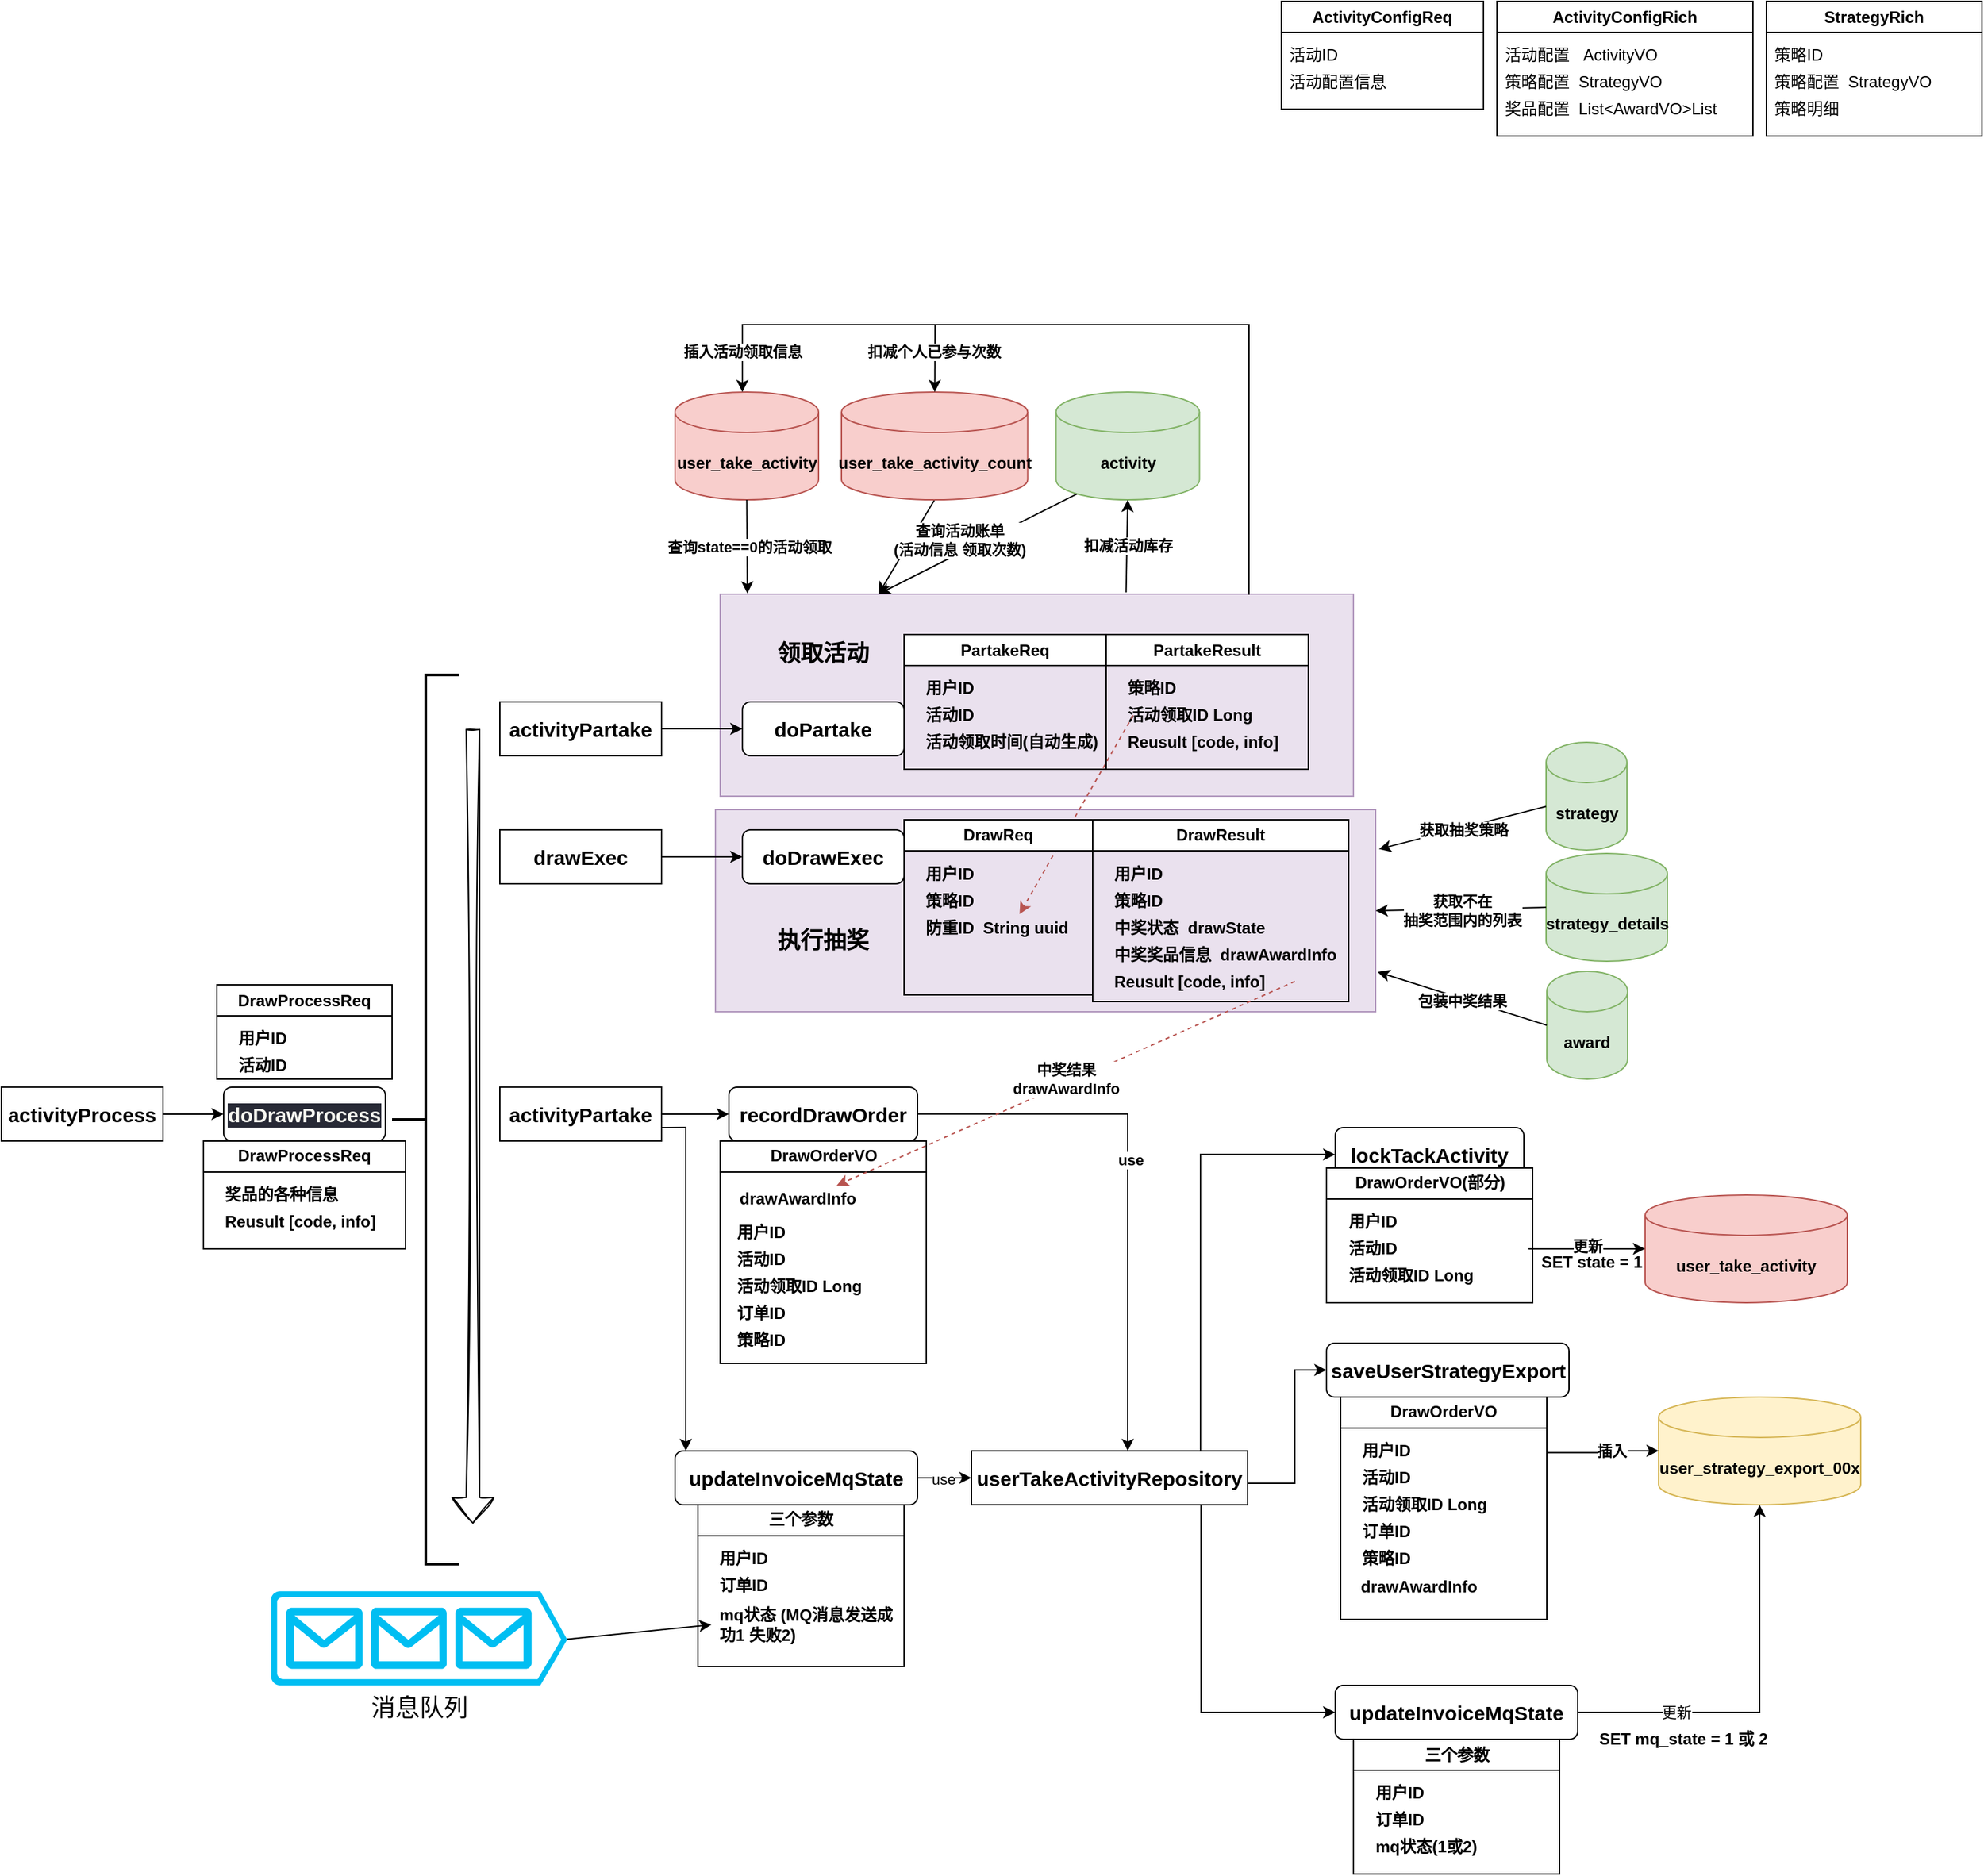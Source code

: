 <mxfile version="21.6.5" type="github">
  <diagram name="第 1 页" id="K2aoj24qo6fCBiK2xhCu">
    <mxGraphModel dx="1986" dy="1848" grid="1" gridSize="10" guides="1" tooltips="1" connect="1" arrows="1" fold="1" page="1" pageScale="1" pageWidth="827" pageHeight="1169" math="0" shadow="0">
      <root>
        <mxCell id="0" />
        <mxCell id="1" parent="0" />
        <mxCell id="bhpVkIt2kxP38X_LNIEm-8" value="" style="rounded=0;whiteSpace=wrap;html=1;opacity=70;fillColor=#e1d5e7;strokeColor=#9673a6;fontStyle=1" parent="1" vertex="1">
          <mxGeometry x="210" y="230" width="490" height="150" as="geometry" />
        </mxCell>
        <mxCell id="bhpVkIt2kxP38X_LNIEm-3" value="" style="rounded=0;whiteSpace=wrap;html=1;opacity=70;fillColor=#e1d5e7;strokeColor=#9673a6;fontStyle=1" parent="1" vertex="1">
          <mxGeometry x="213.5" y="70" width="470" height="150" as="geometry" />
        </mxCell>
        <mxCell id="P5Fd3_mxE8bLp7_tiNSp-10" value="" style="edgeStyle=orthogonalEdgeStyle;rounded=0;orthogonalLoop=1;jettySize=auto;html=1;fontStyle=1" parent="1" source="P5Fd3_mxE8bLp7_tiNSp-1" target="P5Fd3_mxE8bLp7_tiNSp-9" edge="1">
          <mxGeometry relative="1" as="geometry" />
        </mxCell>
        <mxCell id="P5Fd3_mxE8bLp7_tiNSp-1" value="&lt;font style=&quot;font-size: 15px;&quot;&gt;activityPartake&lt;/font&gt;" style="rounded=0;whiteSpace=wrap;html=1;fontStyle=1" parent="1" vertex="1">
          <mxGeometry x="50" y="150" width="120" height="40" as="geometry" />
        </mxCell>
        <mxCell id="P5Fd3_mxE8bLp7_tiNSp-9" value="&lt;font style=&quot;font-size: 15px;&quot;&gt;doPartake&lt;/font&gt;" style="rounded=1;whiteSpace=wrap;html=1;glass=0;shadow=0;fontStyle=1" parent="1" vertex="1">
          <mxGeometry x="230" y="150" width="120" height="40" as="geometry" />
        </mxCell>
        <mxCell id="P5Fd3_mxE8bLp7_tiNSp-16" value="&lt;div data-darkreader-inline-color=&quot;&quot; data-darkreader-inline-bgcolor=&quot;&quot; style=&quot;background-color: rgb(40, 42, 54); color: rgb(248, 248, 242); --darkreader-inline-bgcolor: #20222b; --darkreader-inline-color: #e8e8d5;&quot;&gt;&lt;font style=&quot;font-size: 15px;&quot;&gt;doDrawProcess&lt;/font&gt;&lt;/div&gt;" style="rounded=1;whiteSpace=wrap;html=1;glass=0;shadow=0;fontStyle=1" parent="1" vertex="1">
          <mxGeometry x="-155" y="435.94" width="120" height="40" as="geometry" />
        </mxCell>
        <mxCell id="P5Fd3_mxE8bLp7_tiNSp-20" value="" style="strokeWidth=2;html=1;shape=mxgraph.flowchart.annotation_2;align=left;labelPosition=right;pointerEvents=1;fontStyle=1" parent="1" vertex="1">
          <mxGeometry x="-30" y="130" width="50" height="660" as="geometry" />
        </mxCell>
        <mxCell id="P5Fd3_mxE8bLp7_tiNSp-42" value="PartakeReq" style="swimlane;whiteSpace=wrap;html=1;fontStyle=1" parent="1" vertex="1">
          <mxGeometry x="350" y="100" width="150" height="100" as="geometry" />
        </mxCell>
        <mxCell id="P5Fd3_mxE8bLp7_tiNSp-43" value="用户ID" style="text;strokeColor=none;fillColor=none;align=left;verticalAlign=middle;spacingLeft=4;spacingRight=4;overflow=hidden;points=[[0,0.5],[1,0.5]];portConstraint=eastwest;rotatable=0;whiteSpace=wrap;html=1;fontStyle=1" parent="P5Fd3_mxE8bLp7_tiNSp-42" vertex="1">
          <mxGeometry x="10" y="30" width="100" height="20" as="geometry" />
        </mxCell>
        <mxCell id="P5Fd3_mxE8bLp7_tiNSp-44" value="活动ID" style="text;strokeColor=none;fillColor=none;align=left;verticalAlign=middle;spacingLeft=4;spacingRight=4;overflow=hidden;points=[[0,0.5],[1,0.5]];portConstraint=eastwest;rotatable=0;whiteSpace=wrap;html=1;fontStyle=1" parent="P5Fd3_mxE8bLp7_tiNSp-42" vertex="1">
          <mxGeometry x="10" y="50" width="140" height="20" as="geometry" />
        </mxCell>
        <mxCell id="P5Fd3_mxE8bLp7_tiNSp-56" value="活动领取时间(自动生成)" style="text;strokeColor=none;fillColor=none;align=left;verticalAlign=middle;spacingLeft=4;spacingRight=4;overflow=hidden;points=[[0,0.5],[1,0.5]];portConstraint=eastwest;rotatable=0;whiteSpace=wrap;html=1;fontStyle=1" parent="P5Fd3_mxE8bLp7_tiNSp-42" vertex="1">
          <mxGeometry x="10" y="70" width="140" height="20" as="geometry" />
        </mxCell>
        <mxCell id="P5Fd3_mxE8bLp7_tiNSp-45" value="DrawProcessReq" style="swimlane;whiteSpace=wrap;html=1;fontStyle=1" parent="1" vertex="1">
          <mxGeometry x="-160" y="360" width="130" height="70" as="geometry" />
        </mxCell>
        <mxCell id="P5Fd3_mxE8bLp7_tiNSp-46" value="用户ID" style="text;strokeColor=none;fillColor=none;align=left;verticalAlign=middle;spacingLeft=4;spacingRight=4;overflow=hidden;points=[[0,0.5],[1,0.5]];portConstraint=eastwest;rotatable=0;whiteSpace=wrap;html=1;fontStyle=1" parent="P5Fd3_mxE8bLp7_tiNSp-45" vertex="1">
          <mxGeometry x="10" y="30" width="100" height="20" as="geometry" />
        </mxCell>
        <mxCell id="P5Fd3_mxE8bLp7_tiNSp-47" value="活动ID" style="text;strokeColor=none;fillColor=none;align=left;verticalAlign=middle;spacingLeft=4;spacingRight=4;overflow=hidden;points=[[0,0.5],[1,0.5]];portConstraint=eastwest;rotatable=0;whiteSpace=wrap;html=1;fontStyle=1" parent="P5Fd3_mxE8bLp7_tiNSp-45" vertex="1">
          <mxGeometry x="10" y="50" width="140" height="20" as="geometry" />
        </mxCell>
        <mxCell id="P5Fd3_mxE8bLp7_tiNSp-58" value="" style="edgeStyle=orthogonalEdgeStyle;rounded=0;orthogonalLoop=1;jettySize=auto;html=1;fontStyle=1" parent="1" source="P5Fd3_mxE8bLp7_tiNSp-48" target="P5Fd3_mxE8bLp7_tiNSp-57" edge="1">
          <mxGeometry relative="1" as="geometry" />
        </mxCell>
        <mxCell id="P5Fd3_mxE8bLp7_tiNSp-48" value="&lt;font style=&quot;font-size: 15px;&quot;&gt;drawExec&lt;/font&gt;" style="rounded=0;whiteSpace=wrap;html=1;fontStyle=1" parent="1" vertex="1">
          <mxGeometry x="50" y="245" width="120" height="40" as="geometry" />
        </mxCell>
        <mxCell id="P5Fd3_mxE8bLp7_tiNSp-49" value="DrawProcessReq" style="swimlane;whiteSpace=wrap;html=1;fontStyle=1" parent="1" vertex="1">
          <mxGeometry x="-170" y="475.94" width="150" height="80" as="geometry" />
        </mxCell>
        <mxCell id="P5Fd3_mxE8bLp7_tiNSp-50" value="奖品的各种信息" style="text;strokeColor=none;fillColor=none;align=left;verticalAlign=middle;spacingLeft=4;spacingRight=4;overflow=hidden;points=[[0,0.5],[1,0.5]];portConstraint=eastwest;rotatable=0;whiteSpace=wrap;html=1;fontStyle=1" parent="P5Fd3_mxE8bLp7_tiNSp-49" vertex="1">
          <mxGeometry x="10" y="30" width="100" height="20" as="geometry" />
        </mxCell>
        <mxCell id="P5Fd3_mxE8bLp7_tiNSp-85" value="Reusult [code, info]" style="text;strokeColor=none;fillColor=none;align=left;verticalAlign=middle;spacingLeft=4;spacingRight=4;overflow=hidden;points=[[0,0.5],[1,0.5]];portConstraint=eastwest;rotatable=0;whiteSpace=wrap;html=1;fontStyle=1" parent="P5Fd3_mxE8bLp7_tiNSp-49" vertex="1">
          <mxGeometry x="10" y="50" width="140" height="20" as="geometry" />
        </mxCell>
        <mxCell id="P5Fd3_mxE8bLp7_tiNSp-53" value="ActivityConfigReq" style="swimlane;whiteSpace=wrap;html=1;" parent="1" vertex="1">
          <mxGeometry x="630" y="-370" width="150" height="80" as="geometry" />
        </mxCell>
        <mxCell id="P5Fd3_mxE8bLp7_tiNSp-54" value="活动配置信息" style="text;strokeColor=none;fillColor=none;align=left;verticalAlign=middle;spacingLeft=4;spacingRight=4;overflow=hidden;points=[[0,0.5],[1,0.5]];portConstraint=eastwest;rotatable=0;whiteSpace=wrap;html=1;" parent="P5Fd3_mxE8bLp7_tiNSp-53" vertex="1">
          <mxGeometry y="50" width="100" height="20" as="geometry" />
        </mxCell>
        <mxCell id="P5Fd3_mxE8bLp7_tiNSp-55" value="活动ID" style="text;strokeColor=none;fillColor=none;align=left;verticalAlign=middle;spacingLeft=4;spacingRight=4;overflow=hidden;points=[[0,0.5],[1,0.5]];portConstraint=eastwest;rotatable=0;whiteSpace=wrap;html=1;" parent="P5Fd3_mxE8bLp7_tiNSp-53" vertex="1">
          <mxGeometry y="30" width="140" height="20" as="geometry" />
        </mxCell>
        <mxCell id="P5Fd3_mxE8bLp7_tiNSp-63" value="PartakeResult" style="swimlane;whiteSpace=wrap;html=1;fontStyle=1" parent="1" vertex="1">
          <mxGeometry x="500" y="100" width="150" height="100" as="geometry" />
        </mxCell>
        <mxCell id="P5Fd3_mxE8bLp7_tiNSp-64" value="策略ID" style="text;strokeColor=none;fillColor=none;align=left;verticalAlign=middle;spacingLeft=4;spacingRight=4;overflow=hidden;points=[[0,0.5],[1,0.5]];portConstraint=eastwest;rotatable=0;whiteSpace=wrap;html=1;fontStyle=1" parent="P5Fd3_mxE8bLp7_tiNSp-63" vertex="1">
          <mxGeometry x="10" y="30" width="100" height="20" as="geometry" />
        </mxCell>
        <mxCell id="P5Fd3_mxE8bLp7_tiNSp-65" value="活动领取ID Long takeId" style="text;strokeColor=none;fillColor=none;align=left;verticalAlign=middle;spacingLeft=4;spacingRight=4;overflow=hidden;points=[[0,0.5],[1,0.5]];portConstraint=eastwest;rotatable=0;whiteSpace=wrap;html=1;fontStyle=1" parent="P5Fd3_mxE8bLp7_tiNSp-63" vertex="1">
          <mxGeometry x="10" y="50" width="140" height="20" as="geometry" />
        </mxCell>
        <mxCell id="P5Fd3_mxE8bLp7_tiNSp-66" value="Reusult [code, info]" style="text;strokeColor=none;fillColor=none;align=left;verticalAlign=middle;spacingLeft=4;spacingRight=4;overflow=hidden;points=[[0,0.5],[1,0.5]];portConstraint=eastwest;rotatable=0;whiteSpace=wrap;html=1;fontStyle=1" parent="P5Fd3_mxE8bLp7_tiNSp-63" vertex="1">
          <mxGeometry x="10" y="70" width="140" height="20" as="geometry" />
        </mxCell>
        <mxCell id="P5Fd3_mxE8bLp7_tiNSp-83" value="" style="endArrow=classic;html=1;rounded=0;dashed=1;fillColor=#f8cecc;strokeColor=#b85450;fontStyle=1" parent="P5Fd3_mxE8bLp7_tiNSp-63" target="P5Fd3_mxE8bLp7_tiNSp-62" edge="1">
          <mxGeometry width="50" height="50" relative="1" as="geometry">
            <mxPoint x="20" y="60" as="sourcePoint" />
            <mxPoint x="-30" y="110" as="targetPoint" />
          </mxGeometry>
        </mxCell>
        <mxCell id="P5Fd3_mxE8bLp7_tiNSp-67" value="ActivityConfigRich" style="swimlane;whiteSpace=wrap;html=1;" parent="1" vertex="1">
          <mxGeometry x="790" y="-370" width="190" height="100" as="geometry" />
        </mxCell>
        <mxCell id="P5Fd3_mxE8bLp7_tiNSp-68" value="策略配置&amp;nbsp;&amp;nbsp;StrategyVO" style="text;strokeColor=none;fillColor=none;align=left;verticalAlign=middle;spacingLeft=4;spacingRight=4;overflow=hidden;points=[[0,0.5],[1,0.5]];portConstraint=eastwest;rotatable=0;whiteSpace=wrap;html=1;" parent="P5Fd3_mxE8bLp7_tiNSp-67" vertex="1">
          <mxGeometry y="50" width="160" height="20" as="geometry" />
        </mxCell>
        <mxCell id="P5Fd3_mxE8bLp7_tiNSp-69" value="活动配置&amp;nbsp; &amp;nbsp;ActivityVO" style="text;strokeColor=none;fillColor=none;align=left;verticalAlign=middle;spacingLeft=4;spacingRight=4;overflow=hidden;points=[[0,0.5],[1,0.5]];portConstraint=eastwest;rotatable=0;whiteSpace=wrap;html=1;" parent="P5Fd3_mxE8bLp7_tiNSp-67" vertex="1">
          <mxGeometry y="30" width="150" height="20" as="geometry" />
        </mxCell>
        <mxCell id="P5Fd3_mxE8bLp7_tiNSp-70" value="奖品配置&amp;nbsp;&amp;nbsp;List&amp;lt;AwardVO&amp;gt;List" style="text;strokeColor=none;fillColor=none;align=left;verticalAlign=middle;spacingLeft=4;spacingRight=4;overflow=hidden;points=[[0,0.5],[1,0.5]];portConstraint=eastwest;rotatable=0;whiteSpace=wrap;html=1;" parent="P5Fd3_mxE8bLp7_tiNSp-67" vertex="1">
          <mxGeometry y="70" width="190" height="20" as="geometry" />
        </mxCell>
        <mxCell id="P5Fd3_mxE8bLp7_tiNSp-78" value="StrategyRich" style="swimlane;whiteSpace=wrap;html=1;" parent="1" vertex="1">
          <mxGeometry x="990" y="-370" width="160" height="100" as="geometry" />
        </mxCell>
        <mxCell id="P5Fd3_mxE8bLp7_tiNSp-80" value="策略ID" style="text;strokeColor=none;fillColor=none;align=left;verticalAlign=middle;spacingLeft=4;spacingRight=4;overflow=hidden;points=[[0,0.5],[1,0.5]];portConstraint=eastwest;rotatable=0;whiteSpace=wrap;html=1;" parent="P5Fd3_mxE8bLp7_tiNSp-78" vertex="1">
          <mxGeometry y="30" width="140" height="20" as="geometry" />
        </mxCell>
        <mxCell id="P5Fd3_mxE8bLp7_tiNSp-81" value="策略配置&amp;nbsp;&amp;nbsp;StrategyVO" style="text;strokeColor=none;fillColor=none;align=left;verticalAlign=middle;spacingLeft=4;spacingRight=4;overflow=hidden;points=[[0,0.5],[1,0.5]];portConstraint=eastwest;rotatable=0;whiteSpace=wrap;html=1;" parent="P5Fd3_mxE8bLp7_tiNSp-78" vertex="1">
          <mxGeometry y="50" width="160" height="20" as="geometry" />
        </mxCell>
        <mxCell id="P5Fd3_mxE8bLp7_tiNSp-82" value="策略明细&amp;nbsp;&amp;nbsp;" style="text;strokeColor=none;fillColor=none;align=left;verticalAlign=middle;spacingLeft=4;spacingRight=4;overflow=hidden;points=[[0,0.5],[1,0.5]];portConstraint=eastwest;rotatable=0;whiteSpace=wrap;html=1;" parent="P5Fd3_mxE8bLp7_tiNSp-78" vertex="1">
          <mxGeometry y="70" width="160" height="20" as="geometry" />
        </mxCell>
        <mxCell id="P5Fd3_mxE8bLp7_tiNSp-88" value="" style="edgeStyle=orthogonalEdgeStyle;rounded=0;orthogonalLoop=1;jettySize=auto;html=1;fontStyle=1" parent="1" source="P5Fd3_mxE8bLp7_tiNSp-86" target="P5Fd3_mxE8bLp7_tiNSp-87" edge="1">
          <mxGeometry relative="1" as="geometry" />
        </mxCell>
        <mxCell id="e9Ft5UjVePU7gW4qI2dC-4" value="" style="edgeStyle=orthogonalEdgeStyle;rounded=0;orthogonalLoop=1;jettySize=auto;html=1;exitX=1;exitY=0.75;exitDx=0;exitDy=0;" edge="1" parent="1" source="P5Fd3_mxE8bLp7_tiNSp-86" target="e9Ft5UjVePU7gW4qI2dC-1">
          <mxGeometry relative="1" as="geometry">
            <mxPoint x="160" y="480" as="sourcePoint" />
            <mxPoint x="210" y="650" as="targetPoint" />
            <Array as="points">
              <mxPoint x="188" y="466" />
            </Array>
          </mxGeometry>
        </mxCell>
        <mxCell id="P5Fd3_mxE8bLp7_tiNSp-86" value="&lt;font style=&quot;font-size: 15px;&quot;&gt;activityPartake&lt;/font&gt;" style="rounded=0;whiteSpace=wrap;html=1;fontStyle=1" parent="1" vertex="1">
          <mxGeometry x="50" y="435.94" width="120" height="40" as="geometry" />
        </mxCell>
        <mxCell id="P5Fd3_mxE8bLp7_tiNSp-98" value="" style="edgeStyle=orthogonalEdgeStyle;rounded=0;orthogonalLoop=1;jettySize=auto;html=1;fontStyle=1" parent="1" source="P5Fd3_mxE8bLp7_tiNSp-87" target="P5Fd3_mxE8bLp7_tiNSp-97" edge="1">
          <mxGeometry relative="1" as="geometry">
            <Array as="points">
              <mxPoint x="516" y="456" />
            </Array>
          </mxGeometry>
        </mxCell>
        <mxCell id="P5Fd3_mxE8bLp7_tiNSp-99" value="use" style="edgeLabel;html=1;align=center;verticalAlign=middle;resizable=0;points=[];fontStyle=1" parent="P5Fd3_mxE8bLp7_tiNSp-98" vertex="1" connectable="0">
          <mxGeometry x="-0.067" y="2" relative="1" as="geometry">
            <mxPoint as="offset" />
          </mxGeometry>
        </mxCell>
        <mxCell id="P5Fd3_mxE8bLp7_tiNSp-87" value="&lt;font style=&quot;font-size: 15px;&quot;&gt;recordDrawOrder&lt;/font&gt;" style="rounded=1;whiteSpace=wrap;html=1;glass=0;shadow=0;fontStyle=1" parent="1" vertex="1">
          <mxGeometry x="220" y="435.94" width="140" height="40" as="geometry" />
        </mxCell>
        <mxCell id="P5Fd3_mxE8bLp7_tiNSp-89" value="DrawOrderVO" style="swimlane;whiteSpace=wrap;html=1;fontStyle=1" parent="1" vertex="1">
          <mxGeometry x="213.5" y="475.94" width="153" height="165" as="geometry" />
        </mxCell>
        <mxCell id="P5Fd3_mxE8bLp7_tiNSp-90" value="用户ID" style="text;strokeColor=none;fillColor=none;align=left;verticalAlign=middle;spacingLeft=4;spacingRight=4;overflow=hidden;points=[[0,0.5],[1,0.5]];portConstraint=eastwest;rotatable=0;whiteSpace=wrap;html=1;fontStyle=1" parent="P5Fd3_mxE8bLp7_tiNSp-89" vertex="1">
          <mxGeometry x="6.5" y="58.06" width="100" height="20" as="geometry" />
        </mxCell>
        <mxCell id="P5Fd3_mxE8bLp7_tiNSp-91" value="活动ID" style="text;strokeColor=none;fillColor=none;align=left;verticalAlign=middle;spacingLeft=4;spacingRight=4;overflow=hidden;points=[[0,0.5],[1,0.5]];portConstraint=eastwest;rotatable=0;whiteSpace=wrap;html=1;fontStyle=1" parent="P5Fd3_mxE8bLp7_tiNSp-89" vertex="1">
          <mxGeometry x="6.5" y="78.06" width="140" height="20" as="geometry" />
        </mxCell>
        <mxCell id="P5Fd3_mxE8bLp7_tiNSp-93" value="活动领取ID Long takeId" style="text;strokeColor=none;fillColor=none;align=left;verticalAlign=middle;spacingLeft=4;spacingRight=4;overflow=hidden;points=[[0,0.5],[1,0.5]];portConstraint=eastwest;rotatable=0;whiteSpace=wrap;html=1;fontStyle=1" parent="P5Fd3_mxE8bLp7_tiNSp-89" vertex="1">
          <mxGeometry x="6.5" y="98.06" width="140" height="20" as="geometry" />
        </mxCell>
        <mxCell id="P5Fd3_mxE8bLp7_tiNSp-92" value="订单ID" style="text;strokeColor=none;fillColor=none;align=left;verticalAlign=middle;spacingLeft=4;spacingRight=4;overflow=hidden;points=[[0,0.5],[1,0.5]];portConstraint=eastwest;rotatable=0;whiteSpace=wrap;html=1;fontStyle=1" parent="P5Fd3_mxE8bLp7_tiNSp-89" vertex="1">
          <mxGeometry x="6.5" y="118.06" width="140" height="20" as="geometry" />
        </mxCell>
        <mxCell id="P5Fd3_mxE8bLp7_tiNSp-94" value="策略ID" style="text;strokeColor=none;fillColor=none;align=left;verticalAlign=middle;spacingLeft=4;spacingRight=4;overflow=hidden;points=[[0,0.5],[1,0.5]];portConstraint=eastwest;rotatable=0;whiteSpace=wrap;html=1;fontStyle=1" parent="P5Fd3_mxE8bLp7_tiNSp-89" vertex="1">
          <mxGeometry x="6.5" y="138.06" width="140" height="20" as="geometry" />
        </mxCell>
        <mxCell id="P5Fd3_mxE8bLp7_tiNSp-96" value="drawAwardInfo" style="text;strokeColor=none;fillColor=none;align=left;verticalAlign=middle;spacingLeft=4;spacingRight=4;overflow=hidden;points=[[0,0.5],[1,0.5]];portConstraint=eastwest;rotatable=0;whiteSpace=wrap;html=1;fontStyle=1" parent="P5Fd3_mxE8bLp7_tiNSp-89" vertex="1">
          <mxGeometry x="8" y="33.06" width="112" height="20" as="geometry" />
        </mxCell>
        <mxCell id="P5Fd3_mxE8bLp7_tiNSp-101" value="" style="edgeStyle=orthogonalEdgeStyle;rounded=0;orthogonalLoop=1;jettySize=auto;html=1;entryX=0;entryY=0.5;entryDx=0;entryDy=0;fontStyle=1" parent="1" source="P5Fd3_mxE8bLp7_tiNSp-97" target="P5Fd3_mxE8bLp7_tiNSp-100" edge="1">
          <mxGeometry relative="1" as="geometry">
            <Array as="points">
              <mxPoint x="570" y="486" />
            </Array>
          </mxGeometry>
        </mxCell>
        <mxCell id="P5Fd3_mxE8bLp7_tiNSp-114" style="edgeStyle=orthogonalEdgeStyle;rounded=0;orthogonalLoop=1;jettySize=auto;html=1;exitX=1;exitY=0.5;exitDx=0;exitDy=0;entryX=0;entryY=0.5;entryDx=0;entryDy=0;fontStyle=1" parent="1" source="P5Fd3_mxE8bLp7_tiNSp-97" target="P5Fd3_mxE8bLp7_tiNSp-109" edge="1">
          <mxGeometry relative="1" as="geometry">
            <Array as="points">
              <mxPoint x="605" y="730" />
              <mxPoint x="640" y="730" />
              <mxPoint x="640" y="646" />
            </Array>
          </mxGeometry>
        </mxCell>
        <mxCell id="e9Ft5UjVePU7gW4qI2dC-17" style="edgeStyle=orthogonalEdgeStyle;rounded=0;orthogonalLoop=1;jettySize=auto;html=1;exitX=0.831;exitY=1.001;exitDx=0;exitDy=0;entryX=0;entryY=0.5;entryDx=0;entryDy=0;exitPerimeter=0;" edge="1" parent="1" source="P5Fd3_mxE8bLp7_tiNSp-97" target="e9Ft5UjVePU7gW4qI2dC-12">
          <mxGeometry relative="1" as="geometry" />
        </mxCell>
        <mxCell id="P5Fd3_mxE8bLp7_tiNSp-97" value="&lt;font style=&quot;font-size: 15px;&quot;&gt;userTakeActivityRepository&lt;/font&gt;" style="rounded=0;whiteSpace=wrap;html=1;fontStyle=1" parent="1" vertex="1">
          <mxGeometry x="400" y="705.94" width="205" height="40" as="geometry" />
        </mxCell>
        <mxCell id="P5Fd3_mxE8bLp7_tiNSp-100" value="&lt;font style=&quot;font-size: 15px;&quot;&gt;lockTackActivity&lt;/font&gt;" style="rounded=1;whiteSpace=wrap;html=1;glass=0;shadow=0;fontStyle=1" parent="1" vertex="1">
          <mxGeometry x="670" y="465.94" width="140" height="40" as="geometry" />
        </mxCell>
        <mxCell id="P5Fd3_mxE8bLp7_tiNSp-102" value="DrawOrderVO(部分)" style="swimlane;whiteSpace=wrap;html=1;fontStyle=1" parent="1" vertex="1">
          <mxGeometry x="663.5" y="495.94" width="153" height="100" as="geometry" />
        </mxCell>
        <mxCell id="P5Fd3_mxE8bLp7_tiNSp-103" value="用户ID" style="text;strokeColor=none;fillColor=none;align=left;verticalAlign=middle;spacingLeft=4;spacingRight=4;overflow=hidden;points=[[0,0.5],[1,0.5]];portConstraint=eastwest;rotatable=0;whiteSpace=wrap;html=1;fontStyle=1" parent="P5Fd3_mxE8bLp7_tiNSp-102" vertex="1">
          <mxGeometry x="10" y="30" width="100" height="20" as="geometry" />
        </mxCell>
        <mxCell id="P5Fd3_mxE8bLp7_tiNSp-104" value="活动ID" style="text;strokeColor=none;fillColor=none;align=left;verticalAlign=middle;spacingLeft=4;spacingRight=4;overflow=hidden;points=[[0,0.5],[1,0.5]];portConstraint=eastwest;rotatable=0;whiteSpace=wrap;html=1;fontStyle=1" parent="P5Fd3_mxE8bLp7_tiNSp-102" vertex="1">
          <mxGeometry x="10" y="50" width="140" height="20" as="geometry" />
        </mxCell>
        <mxCell id="P5Fd3_mxE8bLp7_tiNSp-105" value="活动领取ID Long takeId" style="text;strokeColor=none;fillColor=none;align=left;verticalAlign=middle;spacingLeft=4;spacingRight=4;overflow=hidden;points=[[0,0.5],[1,0.5]];portConstraint=eastwest;rotatable=0;whiteSpace=wrap;html=1;fontStyle=1" parent="P5Fd3_mxE8bLp7_tiNSp-102" vertex="1">
          <mxGeometry x="10" y="70" width="140" height="20" as="geometry" />
        </mxCell>
        <mxCell id="P5Fd3_mxE8bLp7_tiNSp-109" value="&lt;font style=&quot;font-size: 15px;&quot;&gt;saveUserStrategyExport&lt;/font&gt;" style="rounded=1;whiteSpace=wrap;html=1;glass=0;shadow=0;fontStyle=1" parent="1" vertex="1">
          <mxGeometry x="663.5" y="625.94" width="180" height="40" as="geometry" />
        </mxCell>
        <mxCell id="P5Fd3_mxE8bLp7_tiNSp-115" value="DrawOrderVO" style="swimlane;whiteSpace=wrap;html=1;fontStyle=1" parent="1" vertex="1">
          <mxGeometry x="674" y="665.94" width="153" height="165" as="geometry" />
        </mxCell>
        <mxCell id="P5Fd3_mxE8bLp7_tiNSp-116" value="用户ID" style="text;strokeColor=none;fillColor=none;align=left;verticalAlign=middle;spacingLeft=4;spacingRight=4;overflow=hidden;points=[[0,0.5],[1,0.5]];portConstraint=eastwest;rotatable=0;whiteSpace=wrap;html=1;fontStyle=1" parent="P5Fd3_mxE8bLp7_tiNSp-115" vertex="1">
          <mxGeometry x="10" y="30" width="100" height="20" as="geometry" />
        </mxCell>
        <mxCell id="P5Fd3_mxE8bLp7_tiNSp-117" value="活动ID" style="text;strokeColor=none;fillColor=none;align=left;verticalAlign=middle;spacingLeft=4;spacingRight=4;overflow=hidden;points=[[0,0.5],[1,0.5]];portConstraint=eastwest;rotatable=0;whiteSpace=wrap;html=1;fontStyle=1" parent="P5Fd3_mxE8bLp7_tiNSp-115" vertex="1">
          <mxGeometry x="10" y="50" width="140" height="20" as="geometry" />
        </mxCell>
        <mxCell id="P5Fd3_mxE8bLp7_tiNSp-118" value="活动领取ID Long takeId" style="text;strokeColor=none;fillColor=none;align=left;verticalAlign=middle;spacingLeft=4;spacingRight=4;overflow=hidden;points=[[0,0.5],[1,0.5]];portConstraint=eastwest;rotatable=0;whiteSpace=wrap;html=1;fontStyle=1" parent="P5Fd3_mxE8bLp7_tiNSp-115" vertex="1">
          <mxGeometry x="10" y="70" width="140" height="20" as="geometry" />
        </mxCell>
        <mxCell id="P5Fd3_mxE8bLp7_tiNSp-119" value="订单ID" style="text;strokeColor=none;fillColor=none;align=left;verticalAlign=middle;spacingLeft=4;spacingRight=4;overflow=hidden;points=[[0,0.5],[1,0.5]];portConstraint=eastwest;rotatable=0;whiteSpace=wrap;html=1;fontStyle=1" parent="P5Fd3_mxE8bLp7_tiNSp-115" vertex="1">
          <mxGeometry x="10" y="90" width="140" height="20" as="geometry" />
        </mxCell>
        <mxCell id="P5Fd3_mxE8bLp7_tiNSp-120" value="策略ID" style="text;strokeColor=none;fillColor=none;align=left;verticalAlign=middle;spacingLeft=4;spacingRight=4;overflow=hidden;points=[[0,0.5],[1,0.5]];portConstraint=eastwest;rotatable=0;whiteSpace=wrap;html=1;fontStyle=1" parent="P5Fd3_mxE8bLp7_tiNSp-115" vertex="1">
          <mxGeometry x="10" y="110" width="140" height="20" as="geometry" />
        </mxCell>
        <mxCell id="P5Fd3_mxE8bLp7_tiNSp-121" value="drawAwardInfo" style="text;strokeColor=none;fillColor=none;align=left;verticalAlign=middle;spacingLeft=4;spacingRight=4;overflow=hidden;points=[[0,0.5],[1,0.5]];portConstraint=eastwest;rotatable=0;whiteSpace=wrap;html=1;fontStyle=1" parent="P5Fd3_mxE8bLp7_tiNSp-115" vertex="1">
          <mxGeometry x="9" y="131" width="140" height="20" as="geometry" />
        </mxCell>
        <mxCell id="P5Fd3_mxE8bLp7_tiNSp-122" value="user_strategy_export_00x" style="shape=cylinder3;whiteSpace=wrap;html=1;boundedLbl=1;backgroundOutline=1;size=15;fillColor=#fff2cc;strokeColor=#d6b656;fontStyle=1" parent="1" vertex="1">
          <mxGeometry x="910" y="665.94" width="150" height="80" as="geometry" />
        </mxCell>
        <mxCell id="P5Fd3_mxE8bLp7_tiNSp-123" value="" style="edgeStyle=orthogonalEdgeStyle;rounded=0;orthogonalLoop=1;jettySize=auto;html=1;exitX=1;exitY=0.25;exitDx=0;exitDy=0;fontStyle=1" parent="1" source="P5Fd3_mxE8bLp7_tiNSp-115" target="P5Fd3_mxE8bLp7_tiNSp-122" edge="1">
          <mxGeometry relative="1" as="geometry">
            <mxPoint x="830" y="725.94" as="sourcePoint" />
          </mxGeometry>
        </mxCell>
        <mxCell id="P5Fd3_mxE8bLp7_tiNSp-124" value="插入" style="edgeLabel;html=1;align=center;verticalAlign=middle;resizable=0;points=[];fontStyle=1" parent="P5Fd3_mxE8bLp7_tiNSp-123" vertex="1" connectable="0">
          <mxGeometry x="0.164" relative="1" as="geometry">
            <mxPoint as="offset" />
          </mxGeometry>
        </mxCell>
        <mxCell id="P5Fd3_mxE8bLp7_tiNSp-125" value="user_take_activity" style="shape=cylinder3;whiteSpace=wrap;html=1;boundedLbl=1;backgroundOutline=1;size=15;fillColor=#f8cecc;strokeColor=#b85450;fontStyle=1" parent="1" vertex="1">
          <mxGeometry x="900" y="515.94" width="150" height="80" as="geometry" />
        </mxCell>
        <mxCell id="P5Fd3_mxE8bLp7_tiNSp-126" value="" style="edgeStyle=orthogonalEdgeStyle;rounded=0;orthogonalLoop=1;jettySize=auto;html=1;fontStyle=1" parent="1" source="P5Fd3_mxE8bLp7_tiNSp-104" target="P5Fd3_mxE8bLp7_tiNSp-125" edge="1">
          <mxGeometry relative="1" as="geometry" />
        </mxCell>
        <mxCell id="P5Fd3_mxE8bLp7_tiNSp-127" value="更新" style="edgeLabel;html=1;align=center;verticalAlign=middle;resizable=0;points=[];fontStyle=1" parent="P5Fd3_mxE8bLp7_tiNSp-126" vertex="1" connectable="0">
          <mxGeometry x="-0.004" y="2" relative="1" as="geometry">
            <mxPoint as="offset" />
          </mxGeometry>
        </mxCell>
        <mxCell id="P5Fd3_mxE8bLp7_tiNSp-128" value="SET state = 1" style="text;strokeColor=none;fillColor=none;align=left;verticalAlign=middle;spacingLeft=4;spacingRight=4;overflow=hidden;points=[[0,0.5],[1,0.5]];portConstraint=eastwest;rotatable=0;whiteSpace=wrap;html=1;fontStyle=1" parent="1" vertex="1">
          <mxGeometry x="816.5" y="555.94" width="100" height="20" as="geometry" />
        </mxCell>
        <mxCell id="bhpVkIt2kxP38X_LNIEm-1" value="user_take_activity" style="shape=cylinder3;whiteSpace=wrap;html=1;boundedLbl=1;backgroundOutline=1;size=15;fillColor=#f8cecc;strokeColor=#b85450;fontStyle=1" parent="1" vertex="1">
          <mxGeometry x="180" y="-80" width="106.5" height="80" as="geometry" />
        </mxCell>
        <mxCell id="bhpVkIt2kxP38X_LNIEm-6" value="" style="endArrow=classic;html=1;rounded=0;exitX=0.5;exitY=1;exitDx=0;exitDy=0;exitPerimeter=0;entryX=0.043;entryY=-0.003;entryDx=0;entryDy=0;entryPerimeter=0;fontStyle=1" parent="1" source="bhpVkIt2kxP38X_LNIEm-1" target="bhpVkIt2kxP38X_LNIEm-3" edge="1">
          <mxGeometry width="50" height="50" relative="1" as="geometry">
            <mxPoint x="290" y="80" as="sourcePoint" />
            <mxPoint x="290" y="60" as="targetPoint" />
          </mxGeometry>
        </mxCell>
        <mxCell id="bhpVkIt2kxP38X_LNIEm-7" value="查询state==0的活动领取" style="edgeLabel;html=1;align=center;verticalAlign=middle;resizable=0;points=[];fontStyle=1" parent="bhpVkIt2kxP38X_LNIEm-6" vertex="1" connectable="0">
          <mxGeometry x="-0.003" y="1" relative="1" as="geometry">
            <mxPoint as="offset" />
          </mxGeometry>
        </mxCell>
        <mxCell id="P5Fd3_mxE8bLp7_tiNSp-57" value="&lt;font style=&quot;font-size: 15px;&quot;&gt;doDrawExec&lt;/font&gt;" style="rounded=1;whiteSpace=wrap;html=1;glass=0;shadow=0;fontStyle=1" parent="1" vertex="1">
          <mxGeometry x="230" y="245" width="120" height="40" as="geometry" />
        </mxCell>
        <mxCell id="P5Fd3_mxE8bLp7_tiNSp-59" value="DrawReq" style="swimlane;whiteSpace=wrap;html=1;fontStyle=1" parent="1" vertex="1">
          <mxGeometry x="350" y="237.5" width="140" height="130" as="geometry" />
        </mxCell>
        <mxCell id="P5Fd3_mxE8bLp7_tiNSp-60" value="用户ID" style="text;strokeColor=none;fillColor=none;align=left;verticalAlign=middle;spacingLeft=4;spacingRight=4;overflow=hidden;points=[[0,0.5],[1,0.5]];portConstraint=eastwest;rotatable=0;whiteSpace=wrap;html=1;fontStyle=1" parent="P5Fd3_mxE8bLp7_tiNSp-59" vertex="1">
          <mxGeometry x="10" y="30" width="100" height="20" as="geometry" />
        </mxCell>
        <mxCell id="P5Fd3_mxE8bLp7_tiNSp-61" value="策略ID" style="text;strokeColor=none;fillColor=none;align=left;verticalAlign=middle;spacingLeft=4;spacingRight=4;overflow=hidden;points=[[0,0.5],[1,0.5]];portConstraint=eastwest;rotatable=0;whiteSpace=wrap;html=1;fontStyle=1" parent="P5Fd3_mxE8bLp7_tiNSp-59" vertex="1">
          <mxGeometry x="10" y="50" width="140" height="20" as="geometry" />
        </mxCell>
        <mxCell id="P5Fd3_mxE8bLp7_tiNSp-62" value="防重ID&amp;nbsp; String uuid" style="text;strokeColor=none;fillColor=none;align=left;verticalAlign=middle;spacingLeft=4;spacingRight=4;overflow=hidden;points=[[0,0.5],[1,0.5]];portConstraint=eastwest;rotatable=0;whiteSpace=wrap;html=1;fontStyle=1" parent="P5Fd3_mxE8bLp7_tiNSp-59" vertex="1">
          <mxGeometry x="10" y="70" width="140" height="20" as="geometry" />
        </mxCell>
        <mxCell id="P5Fd3_mxE8bLp7_tiNSp-73" value="DrawResult" style="swimlane;whiteSpace=wrap;html=1;fontStyle=1" parent="1" vertex="1">
          <mxGeometry x="490" y="237.5" width="190" height="135" as="geometry" />
        </mxCell>
        <mxCell id="P5Fd3_mxE8bLp7_tiNSp-74" value="用户ID" style="text;strokeColor=none;fillColor=none;align=left;verticalAlign=middle;spacingLeft=4;spacingRight=4;overflow=hidden;points=[[0,0.5],[1,0.5]];portConstraint=eastwest;rotatable=0;whiteSpace=wrap;html=1;fontStyle=1" parent="P5Fd3_mxE8bLp7_tiNSp-73" vertex="1">
          <mxGeometry x="10" y="30" width="100" height="20" as="geometry" />
        </mxCell>
        <mxCell id="P5Fd3_mxE8bLp7_tiNSp-75" value="策略ID" style="text;strokeColor=none;fillColor=none;align=left;verticalAlign=middle;spacingLeft=4;spacingRight=4;overflow=hidden;points=[[0,0.5],[1,0.5]];portConstraint=eastwest;rotatable=0;whiteSpace=wrap;html=1;fontStyle=1" parent="P5Fd3_mxE8bLp7_tiNSp-73" vertex="1">
          <mxGeometry x="10" y="50" width="140" height="20" as="geometry" />
        </mxCell>
        <mxCell id="P5Fd3_mxE8bLp7_tiNSp-76" value="中奖状态&amp;nbsp; drawState" style="text;strokeColor=none;fillColor=none;align=left;verticalAlign=middle;spacingLeft=4;spacingRight=4;overflow=hidden;points=[[0,0.5],[1,0.5]];portConstraint=eastwest;rotatable=0;whiteSpace=wrap;html=1;fontStyle=1" parent="P5Fd3_mxE8bLp7_tiNSp-73" vertex="1">
          <mxGeometry x="10" y="70" width="140" height="20" as="geometry" />
        </mxCell>
        <mxCell id="P5Fd3_mxE8bLp7_tiNSp-77" value="中奖奖品信息&amp;nbsp; drawAwardInfo" style="text;strokeColor=none;fillColor=none;align=left;verticalAlign=middle;spacingLeft=4;spacingRight=4;overflow=hidden;points=[[0,0.5],[1,0.5]];portConstraint=eastwest;rotatable=0;whiteSpace=wrap;html=1;fontStyle=1" parent="P5Fd3_mxE8bLp7_tiNSp-73" vertex="1">
          <mxGeometry x="10" y="90" width="180" height="20" as="geometry" />
        </mxCell>
        <mxCell id="P5Fd3_mxE8bLp7_tiNSp-84" value="Reusult [code, info]" style="text;strokeColor=none;fillColor=none;align=left;verticalAlign=middle;spacingLeft=4;spacingRight=4;overflow=hidden;points=[[0,0.5],[1,0.5]];portConstraint=eastwest;rotatable=0;whiteSpace=wrap;html=1;fontStyle=1" parent="P5Fd3_mxE8bLp7_tiNSp-73" vertex="1">
          <mxGeometry x="10" y="110" width="140" height="20" as="geometry" />
        </mxCell>
        <mxCell id="bhpVkIt2kxP38X_LNIEm-10" value="" style="endArrow=classic;html=1;rounded=0;exitX=0.5;exitY=1;exitDx=0;exitDy=0;exitPerimeter=0;entryX=0.25;entryY=0;entryDx=0;entryDy=0;fontStyle=1" parent="1" source="bhpVkIt2kxP38X_LNIEm-11" target="bhpVkIt2kxP38X_LNIEm-3" edge="1">
          <mxGeometry width="50" height="50" relative="1" as="geometry">
            <mxPoint x="400" y="70" as="sourcePoint" />
            <mxPoint x="449" y="30" as="targetPoint" />
          </mxGeometry>
        </mxCell>
        <mxCell id="bhpVkIt2kxP38X_LNIEm-13" value="" style="group;fontStyle=1" parent="1" vertex="1" connectable="0">
          <mxGeometry x="303.5" y="-80" width="138.25" height="80" as="geometry" />
        </mxCell>
        <mxCell id="bhpVkIt2kxP38X_LNIEm-11" value="user_take_activity_count" style="shape=cylinder3;whiteSpace=wrap;html=1;boundedLbl=1;backgroundOutline=1;size=15;fillColor=#f8cecc;strokeColor=#b85450;fontStyle=1" parent="bhpVkIt2kxP38X_LNIEm-13" vertex="1">
          <mxGeometry width="138.25" height="80" as="geometry" />
        </mxCell>
        <mxCell id="bhpVkIt2kxP38X_LNIEm-15" value="activity" style="shape=cylinder3;whiteSpace=wrap;html=1;boundedLbl=1;backgroundOutline=1;size=15;fillColor=#d5e8d4;strokeColor=#82b366;fontStyle=1" parent="1" vertex="1">
          <mxGeometry x="462.75" y="-80" width="106.5" height="80" as="geometry" />
        </mxCell>
        <mxCell id="bhpVkIt2kxP38X_LNIEm-16" value="" style="endArrow=classic;html=1;rounded=0;entryX=0.5;entryY=1;entryDx=0;entryDy=0;entryPerimeter=0;exitX=0.641;exitY=-0.008;exitDx=0;exitDy=0;exitPerimeter=0;fontStyle=1" parent="1" source="bhpVkIt2kxP38X_LNIEm-3" target="bhpVkIt2kxP38X_LNIEm-15" edge="1">
          <mxGeometry width="50" height="50" relative="1" as="geometry">
            <mxPoint x="570" y="70" as="sourcePoint" />
            <mxPoint x="620" y="20" as="targetPoint" />
          </mxGeometry>
        </mxCell>
        <mxCell id="bhpVkIt2kxP38X_LNIEm-18" value="扣减活动库存" style="edgeLabel;html=1;align=center;verticalAlign=middle;resizable=0;points=[];fontStyle=1" parent="bhpVkIt2kxP38X_LNIEm-16" vertex="1" connectable="0">
          <mxGeometry x="0.022" relative="1" as="geometry">
            <mxPoint as="offset" />
          </mxGeometry>
        </mxCell>
        <mxCell id="bhpVkIt2kxP38X_LNIEm-19" value="" style="endArrow=classic;html=1;rounded=0;exitX=0.145;exitY=1;exitDx=0;exitDy=-4.35;exitPerimeter=0;entryX=0.25;entryY=0;entryDx=0;entryDy=0;fontStyle=1" parent="1" source="bhpVkIt2kxP38X_LNIEm-15" target="bhpVkIt2kxP38X_LNIEm-3" edge="1">
          <mxGeometry width="50" height="50" relative="1" as="geometry">
            <mxPoint x="373" y="10" as="sourcePoint" />
            <mxPoint x="341" y="80" as="targetPoint" />
          </mxGeometry>
        </mxCell>
        <mxCell id="bhpVkIt2kxP38X_LNIEm-20" value="查询活动账单&lt;br&gt;(活动信息 领取次数)" style="edgeLabel;html=1;align=center;verticalAlign=middle;resizable=0;points=[];fontStyle=1" parent="bhpVkIt2kxP38X_LNIEm-19" vertex="1" connectable="0">
          <mxGeometry x="-0.077" relative="1" as="geometry">
            <mxPoint x="-20" as="offset" />
          </mxGeometry>
        </mxCell>
        <mxCell id="bhpVkIt2kxP38X_LNIEm-29" value="" style="edgeStyle=orthogonalEdgeStyle;rounded=0;orthogonalLoop=1;jettySize=auto;html=1;exitX=0.835;exitY=0.003;exitDx=0;exitDy=0;exitPerimeter=0;fontStyle=1" parent="1" source="bhpVkIt2kxP38X_LNIEm-3" edge="1">
          <mxGeometry relative="1" as="geometry">
            <mxPoint x="690" y="40" as="sourcePoint" />
            <mxPoint x="230" y="-80" as="targetPoint" />
            <Array as="points">
              <mxPoint x="606" y="-130" />
              <mxPoint x="230" y="-130" />
              <mxPoint x="230" y="-80" />
            </Array>
          </mxGeometry>
        </mxCell>
        <mxCell id="bhpVkIt2kxP38X_LNIEm-33" value="插入活动领取信息" style="edgeLabel;html=1;align=center;verticalAlign=middle;resizable=0;points=[];fontStyle=1" parent="bhpVkIt2kxP38X_LNIEm-29" vertex="1" connectable="0">
          <mxGeometry x="0.905" relative="1" as="geometry">
            <mxPoint as="offset" />
          </mxGeometry>
        </mxCell>
        <mxCell id="bhpVkIt2kxP38X_LNIEm-32" value="" style="endArrow=classic;html=1;rounded=0;fontStyle=1" parent="1" target="bhpVkIt2kxP38X_LNIEm-11" edge="1">
          <mxGeometry width="50" height="50" relative="1" as="geometry">
            <mxPoint x="373" y="-130" as="sourcePoint" />
            <mxPoint x="410" y="-110" as="targetPoint" />
          </mxGeometry>
        </mxCell>
        <mxCell id="bhpVkIt2kxP38X_LNIEm-35" value="扣减个人已参与次数" style="edgeLabel;html=1;align=center;verticalAlign=middle;resizable=0;points=[];fontStyle=1" parent="bhpVkIt2kxP38X_LNIEm-32" vertex="1" connectable="0">
          <mxGeometry x="-0.2" y="-1" relative="1" as="geometry">
            <mxPoint as="offset" />
          </mxGeometry>
        </mxCell>
        <mxCell id="bhpVkIt2kxP38X_LNIEm-37" value="strategy" style="shape=cylinder3;whiteSpace=wrap;html=1;boundedLbl=1;backgroundOutline=1;size=15;fillColor=#d5e8d4;strokeColor=#82b366;fontStyle=1" parent="1" vertex="1">
          <mxGeometry x="826.5" y="180" width="60" height="80" as="geometry" />
        </mxCell>
        <mxCell id="bhpVkIt2kxP38X_LNIEm-38" value="strategy_details" style="shape=cylinder3;whiteSpace=wrap;html=1;boundedLbl=1;backgroundOutline=1;size=15;fillColor=#d5e8d4;strokeColor=#82b366;fontStyle=1" parent="1" vertex="1">
          <mxGeometry x="826.5" y="262.5" width="90" height="80" as="geometry" />
        </mxCell>
        <mxCell id="bhpVkIt2kxP38X_LNIEm-40" value="" style="endArrow=classic;html=1;rounded=0;entryX=1.005;entryY=0.195;entryDx=0;entryDy=0;entryPerimeter=0;fontStyle=1" parent="1" source="bhpVkIt2kxP38X_LNIEm-37" target="bhpVkIt2kxP38X_LNIEm-8" edge="1">
          <mxGeometry width="50" height="50" relative="1" as="geometry">
            <mxPoint x="140" y="480" as="sourcePoint" />
            <mxPoint x="190" y="430" as="targetPoint" />
          </mxGeometry>
        </mxCell>
        <mxCell id="bhpVkIt2kxP38X_LNIEm-41" value="获取抽奖策略" style="edgeLabel;html=1;align=center;verticalAlign=middle;resizable=0;points=[];fontStyle=1" parent="bhpVkIt2kxP38X_LNIEm-40" vertex="1" connectable="0">
          <mxGeometry x="-0.001" y="1" relative="1" as="geometry">
            <mxPoint as="offset" />
          </mxGeometry>
        </mxCell>
        <mxCell id="bhpVkIt2kxP38X_LNIEm-43" value="" style="endArrow=classic;html=1;rounded=0;entryX=1;entryY=0.5;entryDx=0;entryDy=0;exitX=0;exitY=0.5;exitDx=0;exitDy=0;exitPerimeter=0;fontStyle=1" parent="1" source="bhpVkIt2kxP38X_LNIEm-38" target="bhpVkIt2kxP38X_LNIEm-8" edge="1">
          <mxGeometry width="50" height="50" relative="1" as="geometry">
            <mxPoint x="372.63" y="429" as="sourcePoint" />
            <mxPoint x="372.63" y="380" as="targetPoint" />
          </mxGeometry>
        </mxCell>
        <mxCell id="bhpVkIt2kxP38X_LNIEm-44" value="获取不在&lt;br&gt;抽奖范围内的列表" style="edgeLabel;html=1;align=center;verticalAlign=middle;resizable=0;points=[];fontStyle=1" parent="bhpVkIt2kxP38X_LNIEm-43" vertex="1" connectable="0">
          <mxGeometry x="-0.001" y="1" relative="1" as="geometry">
            <mxPoint as="offset" />
          </mxGeometry>
        </mxCell>
        <mxCell id="bhpVkIt2kxP38X_LNIEm-45" value="" style="endArrow=classic;html=1;rounded=0;dashed=1;fillColor=#f8cecc;strokeColor=#b85450;fontStyle=1;exitX=1;exitY=0.5;exitDx=0;exitDy=0;" parent="1" source="P5Fd3_mxE8bLp7_tiNSp-84" target="P5Fd3_mxE8bLp7_tiNSp-96" edge="1">
          <mxGeometry width="50" height="50" relative="1" as="geometry">
            <mxPoint x="673" y="354" as="sourcePoint" />
            <mxPoint x="59.5" y="534" as="targetPoint" />
          </mxGeometry>
        </mxCell>
        <mxCell id="bhpVkIt2kxP38X_LNIEm-46" value="中奖结果&lt;br&gt;drawAwardInfo" style="edgeLabel;html=1;align=center;verticalAlign=middle;resizable=0;points=[];fontStyle=1" parent="bhpVkIt2kxP38X_LNIEm-45" vertex="1" connectable="0">
          <mxGeometry x="0.021" y="3" relative="1" as="geometry">
            <mxPoint x="2" y="-8" as="offset" />
          </mxGeometry>
        </mxCell>
        <mxCell id="bhpVkIt2kxP38X_LNIEm-47" value="award" style="shape=cylinder3;whiteSpace=wrap;html=1;boundedLbl=1;backgroundOutline=1;size=15;fillColor=#d5e8d4;strokeColor=#82b366;fontStyle=1" parent="1" vertex="1">
          <mxGeometry x="827" y="350" width="60" height="80" as="geometry" />
        </mxCell>
        <mxCell id="bhpVkIt2kxP38X_LNIEm-48" value="" style="endArrow=classic;html=1;rounded=0;entryX=1.003;entryY=0.803;entryDx=0;entryDy=0;entryPerimeter=0;exitX=0;exitY=0.5;exitDx=0;exitDy=0;exitPerimeter=0;fontStyle=1" parent="1" source="bhpVkIt2kxP38X_LNIEm-47" target="bhpVkIt2kxP38X_LNIEm-8" edge="1">
          <mxGeometry width="50" height="50" relative="1" as="geometry">
            <mxPoint x="791.5" y="390.94" as="sourcePoint" />
            <mxPoint x="663.5" y="435.94" as="targetPoint" />
          </mxGeometry>
        </mxCell>
        <mxCell id="bhpVkIt2kxP38X_LNIEm-49" value="包装中奖结果" style="edgeLabel;html=1;align=center;verticalAlign=middle;resizable=0;points=[];fontStyle=1" parent="bhpVkIt2kxP38X_LNIEm-48" vertex="1" connectable="0">
          <mxGeometry x="-0.001" y="1" relative="1" as="geometry">
            <mxPoint as="offset" />
          </mxGeometry>
        </mxCell>
        <mxCell id="690txQISlTKmj-rra-sL-1" value="" style="endArrow=classic;html=1;rounded=0;sketch=1;curveFitting=1;jiggle=2;shape=flexArrow;" parent="1" edge="1">
          <mxGeometry width="50" height="50" relative="1" as="geometry">
            <mxPoint x="30" y="170" as="sourcePoint" />
            <mxPoint x="30" y="760" as="targetPoint" />
          </mxGeometry>
        </mxCell>
        <mxCell id="690txQISlTKmj-rra-sL-4" value="" style="edgeStyle=orthogonalEdgeStyle;rounded=0;orthogonalLoop=1;jettySize=auto;html=1;entryX=0;entryY=0.5;entryDx=0;entryDy=0;" parent="1" source="690txQISlTKmj-rra-sL-3" target="P5Fd3_mxE8bLp7_tiNSp-16" edge="1">
          <mxGeometry relative="1" as="geometry" />
        </mxCell>
        <mxCell id="690txQISlTKmj-rra-sL-3" value="&lt;font style=&quot;font-size: 15px;&quot;&gt;activityProcess&lt;/font&gt;" style="rounded=0;whiteSpace=wrap;html=1;fontStyle=1" parent="1" vertex="1">
          <mxGeometry x="-320" y="435.94" width="120" height="40" as="geometry" />
        </mxCell>
        <mxCell id="NDXB-0KK6njdpfxA1MAx-1" value="领取活动" style="text;html=1;strokeColor=none;fillColor=none;align=center;verticalAlign=middle;whiteSpace=wrap;rounded=0;fontSize=17;fontStyle=1" parent="1" vertex="1">
          <mxGeometry x="245" y="100" width="90" height="30" as="geometry" />
        </mxCell>
        <mxCell id="NDXB-0KK6njdpfxA1MAx-2" value="&lt;span&gt;执行抽奖&lt;/span&gt;" style="text;html=1;strokeColor=none;fillColor=none;align=center;verticalAlign=middle;whiteSpace=wrap;rounded=0;fontSize=17;fontStyle=1" parent="1" vertex="1">
          <mxGeometry x="245" y="312.5" width="90" height="30" as="geometry" />
        </mxCell>
        <mxCell id="e9Ft5UjVePU7gW4qI2dC-10" value="" style="edgeStyle=orthogonalEdgeStyle;rounded=0;orthogonalLoop=1;jettySize=auto;html=1;" edge="1" parent="1" source="e9Ft5UjVePU7gW4qI2dC-1" target="P5Fd3_mxE8bLp7_tiNSp-97">
          <mxGeometry relative="1" as="geometry" />
        </mxCell>
        <mxCell id="e9Ft5UjVePU7gW4qI2dC-11" value="use" style="edgeLabel;html=1;align=center;verticalAlign=middle;resizable=0;points=[];" vertex="1" connectable="0" parent="e9Ft5UjVePU7gW4qI2dC-10">
          <mxGeometry x="-0.063" y="-1" relative="1" as="geometry">
            <mxPoint as="offset" />
          </mxGeometry>
        </mxCell>
        <mxCell id="e9Ft5UjVePU7gW4qI2dC-1" value="&lt;font style=&quot;font-size: 15px;&quot;&gt;updateInvoiceMqState&lt;/font&gt;" style="rounded=1;whiteSpace=wrap;html=1;glass=0;shadow=0;fontStyle=1" vertex="1" parent="1">
          <mxGeometry x="180" y="705.94" width="180" height="40" as="geometry" />
        </mxCell>
        <mxCell id="e9Ft5UjVePU7gW4qI2dC-6" value="三个参数" style="swimlane;whiteSpace=wrap;html=1;fontStyle=1" vertex="1" parent="1">
          <mxGeometry x="197" y="745.94" width="153" height="120" as="geometry" />
        </mxCell>
        <mxCell id="e9Ft5UjVePU7gW4qI2dC-7" value="用户ID" style="text;strokeColor=none;fillColor=none;align=left;verticalAlign=middle;spacingLeft=4;spacingRight=4;overflow=hidden;points=[[0,0.5],[1,0.5]];portConstraint=eastwest;rotatable=0;whiteSpace=wrap;html=1;fontStyle=1" vertex="1" parent="e9Ft5UjVePU7gW4qI2dC-6">
          <mxGeometry x="10" y="30" width="100" height="20" as="geometry" />
        </mxCell>
        <mxCell id="e9Ft5UjVePU7gW4qI2dC-8" value="订单ID" style="text;strokeColor=none;fillColor=none;align=left;verticalAlign=middle;spacingLeft=4;spacingRight=4;overflow=hidden;points=[[0,0.5],[1,0.5]];portConstraint=eastwest;rotatable=0;whiteSpace=wrap;html=1;fontStyle=1" vertex="1" parent="e9Ft5UjVePU7gW4qI2dC-6">
          <mxGeometry x="10" y="50" width="140" height="20" as="geometry" />
        </mxCell>
        <mxCell id="e9Ft5UjVePU7gW4qI2dC-9" value="mq状态 (MQ消息发送成功1 失败2)" style="text;strokeColor=none;fillColor=none;align=left;verticalAlign=middle;spacingLeft=4;spacingRight=4;overflow=hidden;points=[[0,0.5],[1,0.5]];portConstraint=eastwest;rotatable=0;whiteSpace=wrap;html=1;fontStyle=1" vertex="1" parent="e9Ft5UjVePU7gW4qI2dC-6">
          <mxGeometry x="10" y="64.06" width="140" height="50" as="geometry" />
        </mxCell>
        <mxCell id="e9Ft5UjVePU7gW4qI2dC-18" style="edgeStyle=orthogonalEdgeStyle;rounded=0;orthogonalLoop=1;jettySize=auto;html=1;exitX=1;exitY=0.5;exitDx=0;exitDy=0;entryX=0.5;entryY=1;entryDx=0;entryDy=0;entryPerimeter=0;" edge="1" parent="1" source="e9Ft5UjVePU7gW4qI2dC-12" target="P5Fd3_mxE8bLp7_tiNSp-122">
          <mxGeometry relative="1" as="geometry" />
        </mxCell>
        <mxCell id="e9Ft5UjVePU7gW4qI2dC-19" value="更新" style="edgeLabel;html=1;align=center;verticalAlign=middle;resizable=0;points=[];" vertex="1" connectable="0" parent="e9Ft5UjVePU7gW4qI2dC-18">
          <mxGeometry x="-0.499" relative="1" as="geometry">
            <mxPoint as="offset" />
          </mxGeometry>
        </mxCell>
        <mxCell id="e9Ft5UjVePU7gW4qI2dC-12" value="&lt;font style=&quot;font-size: 15px;&quot;&gt;updateInvoiceMqState&lt;/font&gt;" style="rounded=1;whiteSpace=wrap;html=1;glass=0;shadow=0;fontStyle=1" vertex="1" parent="1">
          <mxGeometry x="670" y="880" width="180" height="40" as="geometry" />
        </mxCell>
        <mxCell id="e9Ft5UjVePU7gW4qI2dC-13" value="三个参数" style="swimlane;whiteSpace=wrap;html=1;fontStyle=1" vertex="1" parent="1">
          <mxGeometry x="683.5" y="920" width="153" height="100" as="geometry" />
        </mxCell>
        <mxCell id="e9Ft5UjVePU7gW4qI2dC-14" value="用户ID" style="text;strokeColor=none;fillColor=none;align=left;verticalAlign=middle;spacingLeft=4;spacingRight=4;overflow=hidden;points=[[0,0.5],[1,0.5]];portConstraint=eastwest;rotatable=0;whiteSpace=wrap;html=1;fontStyle=1" vertex="1" parent="e9Ft5UjVePU7gW4qI2dC-13">
          <mxGeometry x="10" y="30" width="100" height="20" as="geometry" />
        </mxCell>
        <mxCell id="e9Ft5UjVePU7gW4qI2dC-15" value="订单ID" style="text;strokeColor=none;fillColor=none;align=left;verticalAlign=middle;spacingLeft=4;spacingRight=4;overflow=hidden;points=[[0,0.5],[1,0.5]];portConstraint=eastwest;rotatable=0;whiteSpace=wrap;html=1;fontStyle=1" vertex="1" parent="e9Ft5UjVePU7gW4qI2dC-13">
          <mxGeometry x="10" y="50" width="140" height="20" as="geometry" />
        </mxCell>
        <mxCell id="e9Ft5UjVePU7gW4qI2dC-16" value="mq状态(1或2)" style="text;strokeColor=none;fillColor=none;align=left;verticalAlign=middle;spacingLeft=4;spacingRight=4;overflow=hidden;points=[[0,0.5],[1,0.5]];portConstraint=eastwest;rotatable=0;whiteSpace=wrap;html=1;fontStyle=1" vertex="1" parent="e9Ft5UjVePU7gW4qI2dC-13">
          <mxGeometry x="10" y="70" width="140" height="20" as="geometry" />
        </mxCell>
        <mxCell id="e9Ft5UjVePU7gW4qI2dC-20" value="SET mq_state = 1 或 2" style="text;strokeColor=none;fillColor=none;align=left;verticalAlign=middle;spacingLeft=4;spacingRight=4;overflow=hidden;points=[[0,0.5],[1,0.5]];portConstraint=eastwest;rotatable=0;whiteSpace=wrap;html=1;fontStyle=1" vertex="1" parent="1">
          <mxGeometry x="860" y="910" width="170" height="20" as="geometry" />
        </mxCell>
        <mxCell id="e9Ft5UjVePU7gW4qI2dC-23" value="&lt;font style=&quot;font-size: 18px;&quot;&gt;消息队列&lt;/font&gt;" style="verticalLabelPosition=bottom;html=1;verticalAlign=top;align=center;strokeColor=none;fillColor=#00BEF2;shape=mxgraph.azure.queue_generic;pointerEvents=1;" vertex="1" parent="1">
          <mxGeometry x="-120" y="810" width="220" height="70" as="geometry" />
        </mxCell>
        <mxCell id="e9Ft5UjVePU7gW4qI2dC-24" value="" style="endArrow=classic;html=1;rounded=0;exitX=1;exitY=0.51;exitDx=0;exitDy=0;exitPerimeter=0;entryX=0;entryY=0.5;entryDx=0;entryDy=0;" edge="1" parent="1" source="e9Ft5UjVePU7gW4qI2dC-23" target="e9Ft5UjVePU7gW4qI2dC-9">
          <mxGeometry width="50" height="50" relative="1" as="geometry">
            <mxPoint x="90" y="854.41" as="sourcePoint" />
            <mxPoint x="180" y="854.41" as="targetPoint" />
          </mxGeometry>
        </mxCell>
      </root>
    </mxGraphModel>
  </diagram>
</mxfile>
